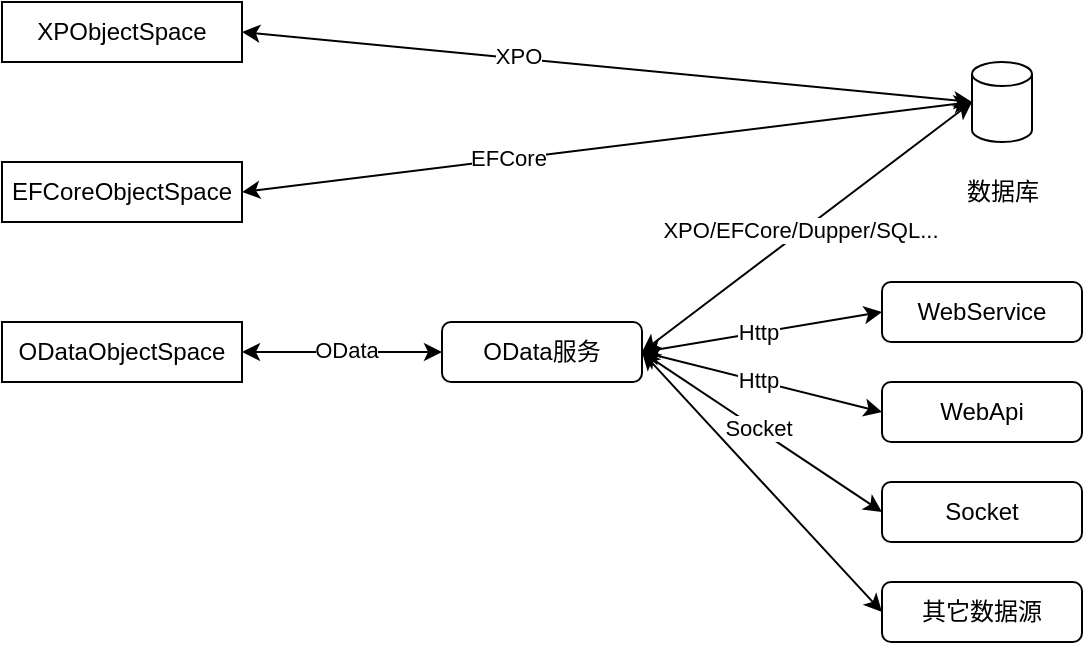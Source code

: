 <mxfile version="22.0.4" type="github">
  <diagram name="第 1 页" id="3ZZlFAKS-VGP_fMA2lIr">
    <mxGraphModel dx="983" dy="606" grid="1" gridSize="10" guides="1" tooltips="1" connect="1" arrows="1" fold="1" page="1" pageScale="1" pageWidth="827" pageHeight="1169" math="0" shadow="0">
      <root>
        <mxCell id="0" />
        <mxCell id="1" parent="0" />
        <mxCell id="IysZaUSxlijgcKQwcxca-1" value="XPObjectSpace" style="rounded=0;whiteSpace=wrap;html=1;" vertex="1" parent="1">
          <mxGeometry x="120" y="160" width="120" height="30" as="geometry" />
        </mxCell>
        <mxCell id="IysZaUSxlijgcKQwcxca-2" value="EFCoreObjectSpace" style="rounded=0;whiteSpace=wrap;html=1;" vertex="1" parent="1">
          <mxGeometry x="120" y="240" width="120" height="30" as="geometry" />
        </mxCell>
        <mxCell id="IysZaUSxlijgcKQwcxca-3" value="ODataObjectSpace" style="rounded=0;whiteSpace=wrap;html=1;" vertex="1" parent="1">
          <mxGeometry x="120" y="320" width="120" height="30" as="geometry" />
        </mxCell>
        <mxCell id="IysZaUSxlijgcKQwcxca-5" value="" style="shape=cylinder3;whiteSpace=wrap;html=1;boundedLbl=1;backgroundOutline=1;size=6;" vertex="1" parent="1">
          <mxGeometry x="605" y="190" width="30" height="40" as="geometry" />
        </mxCell>
        <mxCell id="IysZaUSxlijgcKQwcxca-6" value="数据库" style="text;html=1;align=center;verticalAlign=middle;resizable=0;points=[];autosize=1;strokeColor=none;fillColor=none;" vertex="1" parent="1">
          <mxGeometry x="590" y="240" width="60" height="30" as="geometry" />
        </mxCell>
        <mxCell id="IysZaUSxlijgcKQwcxca-15" value="OData服务" style="rounded=1;whiteSpace=wrap;html=1;" vertex="1" parent="1">
          <mxGeometry x="340" y="320" width="100" height="30" as="geometry" />
        </mxCell>
        <mxCell id="IysZaUSxlijgcKQwcxca-23" value="" style="endArrow=classic;startArrow=classic;html=1;rounded=0;exitX=1;exitY=0.5;exitDx=0;exitDy=0;entryX=0;entryY=0.5;entryDx=0;entryDy=0;entryPerimeter=0;" edge="1" parent="1" source="IysZaUSxlijgcKQwcxca-1" target="IysZaUSxlijgcKQwcxca-5">
          <mxGeometry width="50" height="50" relative="1" as="geometry">
            <mxPoint x="450" y="290" as="sourcePoint" />
            <mxPoint x="500" y="240" as="targetPoint" />
          </mxGeometry>
        </mxCell>
        <mxCell id="IysZaUSxlijgcKQwcxca-27" value="XPO" style="edgeLabel;html=1;align=center;verticalAlign=middle;resizable=0;points=[];" vertex="1" connectable="0" parent="IysZaUSxlijgcKQwcxca-23">
          <mxGeometry x="-0.246" y="1" relative="1" as="geometry">
            <mxPoint as="offset" />
          </mxGeometry>
        </mxCell>
        <mxCell id="IysZaUSxlijgcKQwcxca-24" value="" style="endArrow=classic;startArrow=classic;html=1;rounded=0;exitX=1;exitY=0.5;exitDx=0;exitDy=0;entryX=0;entryY=0.5;entryDx=0;entryDy=0;entryPerimeter=0;" edge="1" parent="1" source="IysZaUSxlijgcKQwcxca-2" target="IysZaUSxlijgcKQwcxca-5">
          <mxGeometry width="50" height="50" relative="1" as="geometry">
            <mxPoint x="250" y="185" as="sourcePoint" />
            <mxPoint x="615" y="220" as="targetPoint" />
          </mxGeometry>
        </mxCell>
        <mxCell id="IysZaUSxlijgcKQwcxca-28" value="EFCore" style="edgeLabel;html=1;align=center;verticalAlign=middle;resizable=0;points=[];" vertex="1" connectable="0" parent="IysZaUSxlijgcKQwcxca-24">
          <mxGeometry x="-0.275" y="1" relative="1" as="geometry">
            <mxPoint as="offset" />
          </mxGeometry>
        </mxCell>
        <mxCell id="IysZaUSxlijgcKQwcxca-25" value="" style="endArrow=classic;startArrow=classic;html=1;rounded=0;exitX=1;exitY=0.5;exitDx=0;exitDy=0;entryX=0;entryY=0.5;entryDx=0;entryDy=0;entryPerimeter=0;" edge="1" parent="1" source="IysZaUSxlijgcKQwcxca-15" target="IysZaUSxlijgcKQwcxca-5">
          <mxGeometry width="50" height="50" relative="1" as="geometry">
            <mxPoint x="250" y="265" as="sourcePoint" />
            <mxPoint x="615" y="220" as="targetPoint" />
          </mxGeometry>
        </mxCell>
        <mxCell id="IysZaUSxlijgcKQwcxca-30" value="XPO/EFCore/Dupper/SQL..." style="edgeLabel;html=1;align=center;verticalAlign=middle;resizable=0;points=[];" vertex="1" connectable="0" parent="IysZaUSxlijgcKQwcxca-25">
          <mxGeometry x="-0.041" y="1" relative="1" as="geometry">
            <mxPoint as="offset" />
          </mxGeometry>
        </mxCell>
        <mxCell id="IysZaUSxlijgcKQwcxca-26" value="" style="endArrow=classic;startArrow=classic;html=1;rounded=0;exitX=1;exitY=0.5;exitDx=0;exitDy=0;entryX=0;entryY=0.5;entryDx=0;entryDy=0;" edge="1" parent="1" source="IysZaUSxlijgcKQwcxca-3" target="IysZaUSxlijgcKQwcxca-15">
          <mxGeometry width="50" height="50" relative="1" as="geometry">
            <mxPoint x="250" y="345" as="sourcePoint" />
            <mxPoint x="415" y="220" as="targetPoint" />
          </mxGeometry>
        </mxCell>
        <mxCell id="IysZaUSxlijgcKQwcxca-29" value="OData" style="edgeLabel;html=1;align=center;verticalAlign=middle;resizable=0;points=[];" vertex="1" connectable="0" parent="IysZaUSxlijgcKQwcxca-26">
          <mxGeometry x="0.043" y="1" relative="1" as="geometry">
            <mxPoint as="offset" />
          </mxGeometry>
        </mxCell>
        <mxCell id="IysZaUSxlijgcKQwcxca-31" value="WebService" style="rounded=1;whiteSpace=wrap;html=1;" vertex="1" parent="1">
          <mxGeometry x="560" y="300" width="100" height="30" as="geometry" />
        </mxCell>
        <mxCell id="IysZaUSxlijgcKQwcxca-32" value="WebApi" style="rounded=1;whiteSpace=wrap;html=1;" vertex="1" parent="1">
          <mxGeometry x="560" y="350" width="100" height="30" as="geometry" />
        </mxCell>
        <mxCell id="IysZaUSxlijgcKQwcxca-33" value="Socket" style="rounded=1;whiteSpace=wrap;html=1;" vertex="1" parent="1">
          <mxGeometry x="560" y="400" width="100" height="30" as="geometry" />
        </mxCell>
        <mxCell id="IysZaUSxlijgcKQwcxca-34" value="" style="endArrow=classic;startArrow=classic;html=1;rounded=0;exitX=1;exitY=0.5;exitDx=0;exitDy=0;entryX=0;entryY=0.5;entryDx=0;entryDy=0;" edge="1" parent="1" source="IysZaUSxlijgcKQwcxca-15" target="IysZaUSxlijgcKQwcxca-31">
          <mxGeometry width="50" height="50" relative="1" as="geometry">
            <mxPoint x="280" y="490" as="sourcePoint" />
            <mxPoint x="445" y="365" as="targetPoint" />
          </mxGeometry>
        </mxCell>
        <mxCell id="IysZaUSxlijgcKQwcxca-35" value="Http" style="edgeLabel;html=1;align=center;verticalAlign=middle;resizable=0;points=[];" vertex="1" connectable="0" parent="IysZaUSxlijgcKQwcxca-34">
          <mxGeometry x="-0.041" y="1" relative="1" as="geometry">
            <mxPoint as="offset" />
          </mxGeometry>
        </mxCell>
        <mxCell id="IysZaUSxlijgcKQwcxca-36" value="" style="endArrow=classic;startArrow=classic;html=1;rounded=0;exitX=1;exitY=0.5;exitDx=0;exitDy=0;entryX=0;entryY=0.5;entryDx=0;entryDy=0;" edge="1" parent="1" source="IysZaUSxlijgcKQwcxca-15" target="IysZaUSxlijgcKQwcxca-32">
          <mxGeometry width="50" height="50" relative="1" as="geometry">
            <mxPoint x="450" y="345" as="sourcePoint" />
            <mxPoint x="580" y="365" as="targetPoint" />
          </mxGeometry>
        </mxCell>
        <mxCell id="IysZaUSxlijgcKQwcxca-37" value="Http" style="edgeLabel;html=1;align=center;verticalAlign=middle;resizable=0;points=[];" vertex="1" connectable="0" parent="IysZaUSxlijgcKQwcxca-36">
          <mxGeometry x="-0.041" y="1" relative="1" as="geometry">
            <mxPoint as="offset" />
          </mxGeometry>
        </mxCell>
        <mxCell id="IysZaUSxlijgcKQwcxca-38" value="" style="endArrow=classic;startArrow=classic;html=1;rounded=0;exitX=1;exitY=0.5;exitDx=0;exitDy=0;entryX=0;entryY=0.5;entryDx=0;entryDy=0;" edge="1" parent="1" source="IysZaUSxlijgcKQwcxca-15" target="IysZaUSxlijgcKQwcxca-33">
          <mxGeometry width="50" height="50" relative="1" as="geometry">
            <mxPoint x="450" y="345" as="sourcePoint" />
            <mxPoint x="580" y="425" as="targetPoint" />
          </mxGeometry>
        </mxCell>
        <mxCell id="IysZaUSxlijgcKQwcxca-39" value="Socket" style="edgeLabel;html=1;align=center;verticalAlign=middle;resizable=0;points=[];" vertex="1" connectable="0" parent="IysZaUSxlijgcKQwcxca-38">
          <mxGeometry x="-0.041" y="1" relative="1" as="geometry">
            <mxPoint as="offset" />
          </mxGeometry>
        </mxCell>
        <mxCell id="IysZaUSxlijgcKQwcxca-40" value="其它数据源" style="rounded=1;whiteSpace=wrap;html=1;" vertex="1" parent="1">
          <mxGeometry x="560" y="450" width="100" height="30" as="geometry" />
        </mxCell>
        <mxCell id="IysZaUSxlijgcKQwcxca-41" value="" style="endArrow=classic;startArrow=classic;html=1;rounded=0;exitX=1;exitY=0.5;exitDx=0;exitDy=0;entryX=0;entryY=0.5;entryDx=0;entryDy=0;" edge="1" parent="1" source="IysZaUSxlijgcKQwcxca-15" target="IysZaUSxlijgcKQwcxca-40">
          <mxGeometry width="50" height="50" relative="1" as="geometry">
            <mxPoint x="450" y="345" as="sourcePoint" />
            <mxPoint x="570" y="445" as="targetPoint" />
          </mxGeometry>
        </mxCell>
      </root>
    </mxGraphModel>
  </diagram>
</mxfile>

